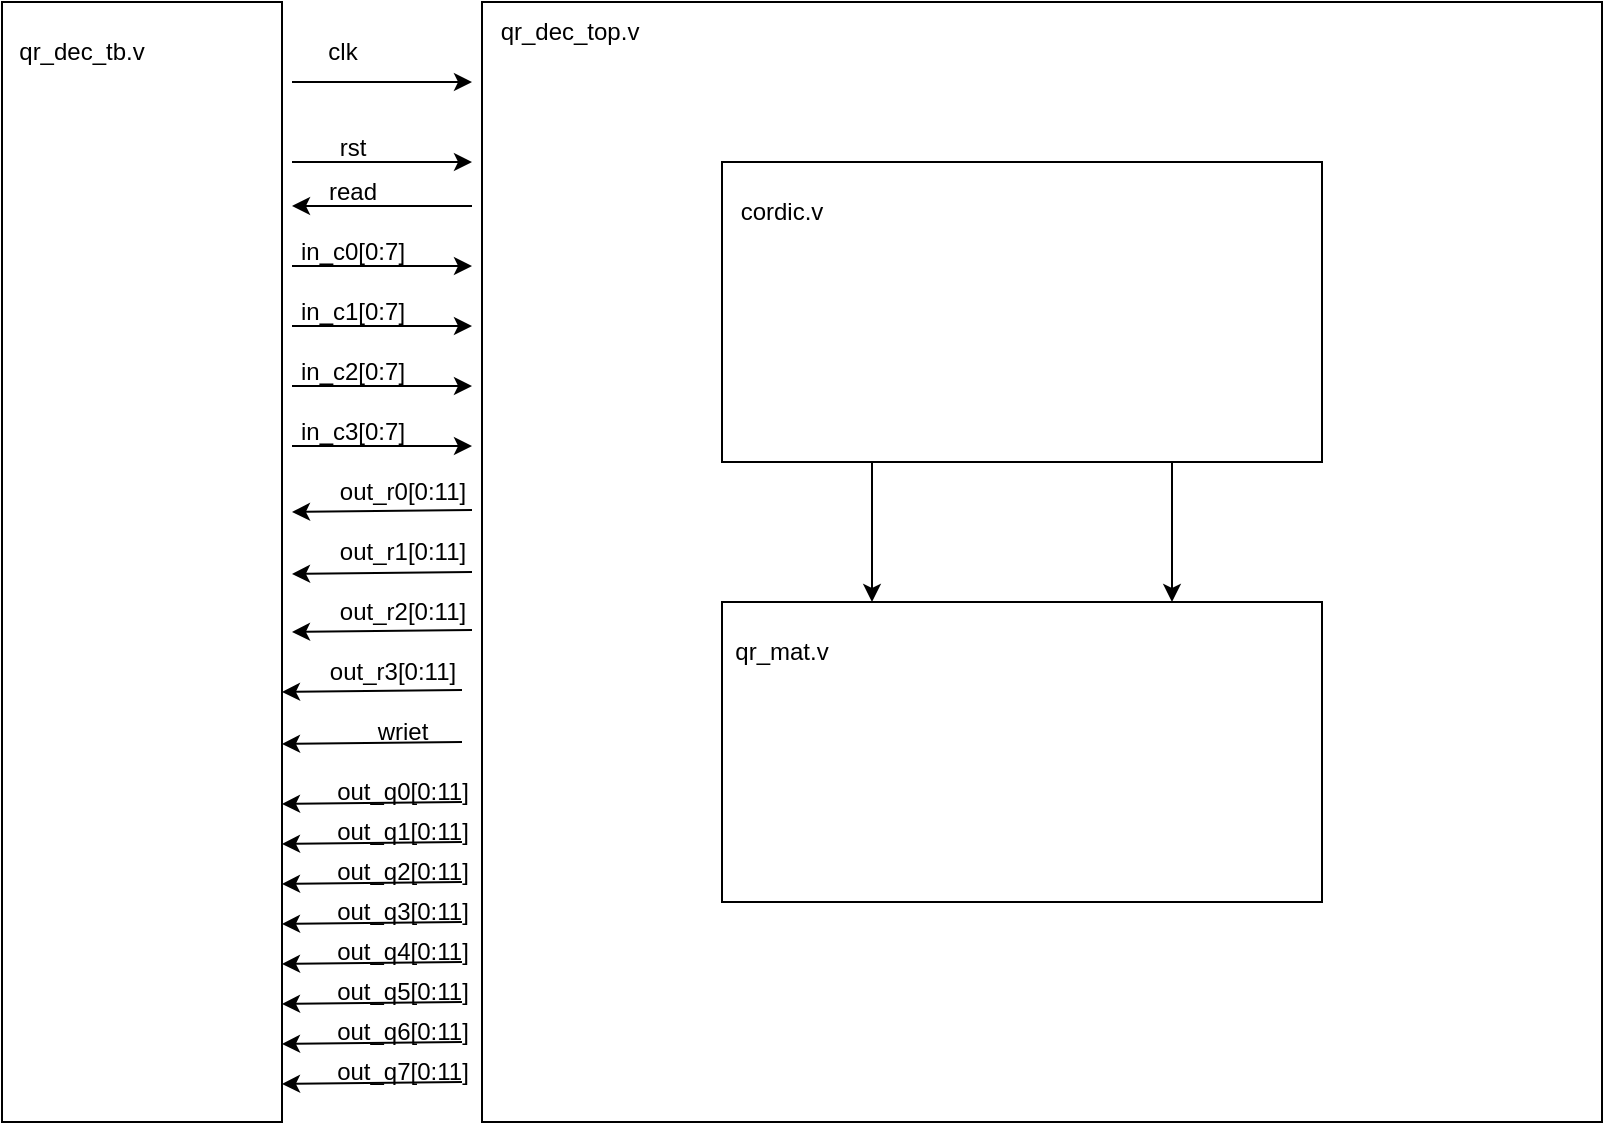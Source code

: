 <mxfile version="27.1.1">
  <diagram name="第 1 页" id="PxNDg2cY9GIgu7gtpZ4i">
    <mxGraphModel dx="1426" dy="743" grid="1" gridSize="10" guides="1" tooltips="1" connect="1" arrows="1" fold="1" page="1" pageScale="1" pageWidth="827" pageHeight="1169" math="0" shadow="0">
      <root>
        <mxCell id="0" />
        <mxCell id="1" parent="0" />
        <mxCell id="-atE9gH2WMRQZiepeEqc-26" value="" style="group" parent="1" vertex="1" connectable="0">
          <mxGeometry x="340" y="170" width="560" height="560" as="geometry" />
        </mxCell>
        <mxCell id="7mek623oFP9vRKAEX3To-1" value="" style="whiteSpace=wrap;html=1;aspect=fixed;" parent="-atE9gH2WMRQZiepeEqc-26" vertex="1">
          <mxGeometry width="560" height="560" as="geometry" />
        </mxCell>
        <mxCell id="7mek623oFP9vRKAEX3To-4" value="qr_dec_top.v" style="text;html=1;align=center;verticalAlign=middle;whiteSpace=wrap;rounded=0;" parent="-atE9gH2WMRQZiepeEqc-26" vertex="1">
          <mxGeometry x="14" width="60" height="30" as="geometry" />
        </mxCell>
        <mxCell id="7mek623oFP9vRKAEX3To-2" value="" style="rounded=0;whiteSpace=wrap;html=1;" parent="1" vertex="1">
          <mxGeometry x="100" y="170" width="140" height="560" as="geometry" />
        </mxCell>
        <mxCell id="7mek623oFP9vRKAEX3To-9" value="" style="endArrow=classic;html=1;rounded=0;entryX=0;entryY=0.25;entryDx=0;entryDy=0;" parent="1" edge="1">
          <mxGeometry width="50" height="50" relative="1" as="geometry">
            <mxPoint x="245" y="210" as="sourcePoint" />
            <mxPoint x="335" y="210" as="targetPoint" />
          </mxGeometry>
        </mxCell>
        <mxCell id="7mek623oFP9vRKAEX3To-11" value="clk" style="text;html=1;align=center;verticalAlign=middle;resizable=0;points=[];autosize=1;strokeColor=none;fillColor=none;" parent="1" vertex="1">
          <mxGeometry x="250" y="180" width="40" height="30" as="geometry" />
        </mxCell>
        <mxCell id="7mek623oFP9vRKAEX3To-12" value="" style="endArrow=classic;html=1;rounded=0;entryX=0;entryY=0.25;entryDx=0;entryDy=0;" parent="1" edge="1">
          <mxGeometry width="50" height="50" relative="1" as="geometry">
            <mxPoint x="245" y="250" as="sourcePoint" />
            <mxPoint x="335" y="250" as="targetPoint" />
          </mxGeometry>
        </mxCell>
        <mxCell id="7mek623oFP9vRKAEX3To-13" value="rst" style="text;html=1;align=center;verticalAlign=middle;resizable=0;points=[];autosize=1;strokeColor=none;fillColor=none;" parent="1" vertex="1">
          <mxGeometry x="255" y="228" width="40" height="30" as="geometry" />
        </mxCell>
        <mxCell id="7mek623oFP9vRKAEX3To-14" value="" style="group" parent="1" vertex="1" connectable="0">
          <mxGeometry x="460" y="250" width="300" height="150" as="geometry" />
        </mxCell>
        <mxCell id="7mek623oFP9vRKAEX3To-5" value="" style="rounded=0;whiteSpace=wrap;html=1;" parent="7mek623oFP9vRKAEX3To-14" vertex="1">
          <mxGeometry width="300" height="150" as="geometry" />
        </mxCell>
        <mxCell id="7mek623oFP9vRKAEX3To-6" value="cordic.v" style="text;html=1;align=center;verticalAlign=middle;whiteSpace=wrap;rounded=0;" parent="7mek623oFP9vRKAEX3To-14" vertex="1">
          <mxGeometry y="10" width="60" height="30" as="geometry" />
        </mxCell>
        <mxCell id="7mek623oFP9vRKAEX3To-16" value="" style="endArrow=classic;html=1;rounded=0;entryX=0;entryY=0.25;entryDx=0;entryDy=0;" parent="1" edge="1">
          <mxGeometry width="50" height="50" relative="1" as="geometry">
            <mxPoint x="245" y="302" as="sourcePoint" />
            <mxPoint x="335" y="302" as="targetPoint" />
          </mxGeometry>
        </mxCell>
        <mxCell id="7mek623oFP9vRKAEX3To-17" value="in_c0[0:7]" style="text;html=1;align=center;verticalAlign=middle;resizable=0;points=[];autosize=1;strokeColor=none;fillColor=none;" parent="1" vertex="1">
          <mxGeometry x="235" y="280" width="80" height="30" as="geometry" />
        </mxCell>
        <mxCell id="7mek623oFP9vRKAEX3To-18" value="" style="endArrow=classic;html=1;rounded=0;entryX=0;entryY=0.25;entryDx=0;entryDy=0;" parent="1" edge="1">
          <mxGeometry width="50" height="50" relative="1" as="geometry">
            <mxPoint x="245" y="332" as="sourcePoint" />
            <mxPoint x="335" y="332" as="targetPoint" />
          </mxGeometry>
        </mxCell>
        <mxCell id="7mek623oFP9vRKAEX3To-19" value="in_c1[0:7]" style="text;html=1;align=center;verticalAlign=middle;resizable=0;points=[];autosize=1;strokeColor=none;fillColor=none;" parent="1" vertex="1">
          <mxGeometry x="235" y="310" width="80" height="30" as="geometry" />
        </mxCell>
        <mxCell id="7mek623oFP9vRKAEX3To-20" value="" style="endArrow=classic;html=1;rounded=0;entryX=0;entryY=0.25;entryDx=0;entryDy=0;" parent="1" edge="1">
          <mxGeometry width="50" height="50" relative="1" as="geometry">
            <mxPoint x="245" y="362" as="sourcePoint" />
            <mxPoint x="335" y="362" as="targetPoint" />
          </mxGeometry>
        </mxCell>
        <mxCell id="7mek623oFP9vRKAEX3To-21" value="in_c2[0:7]" style="text;html=1;align=center;verticalAlign=middle;resizable=0;points=[];autosize=1;strokeColor=none;fillColor=none;" parent="1" vertex="1">
          <mxGeometry x="235" y="340" width="80" height="30" as="geometry" />
        </mxCell>
        <mxCell id="7mek623oFP9vRKAEX3To-22" value="" style="endArrow=classic;html=1;rounded=0;entryX=0;entryY=0.25;entryDx=0;entryDy=0;" parent="1" edge="1">
          <mxGeometry width="50" height="50" relative="1" as="geometry">
            <mxPoint x="245" y="392" as="sourcePoint" />
            <mxPoint x="335" y="392" as="targetPoint" />
          </mxGeometry>
        </mxCell>
        <mxCell id="7mek623oFP9vRKAEX3To-23" value="in_c3[0:7]" style="text;html=1;align=center;verticalAlign=middle;resizable=0;points=[];autosize=1;strokeColor=none;fillColor=none;" parent="1" vertex="1">
          <mxGeometry x="235" y="370" width="80" height="30" as="geometry" />
        </mxCell>
        <mxCell id="7mek623oFP9vRKAEX3To-33" value="" style="endArrow=classic;html=1;rounded=0;exitX=0.002;exitY=0.509;exitDx=0;exitDy=0;exitPerimeter=0;entryX=1.004;entryY=0.697;entryDx=0;entryDy=0;entryPerimeter=0;" parent="1" edge="1">
          <mxGeometry width="50" height="50" relative="1" as="geometry">
            <mxPoint x="335" y="455" as="sourcePoint" />
            <mxPoint x="245" y="456" as="targetPoint" />
          </mxGeometry>
        </mxCell>
        <mxCell id="7mek623oFP9vRKAEX3To-37" value="out_r1[0:11]" style="text;html=1;align=center;verticalAlign=middle;resizable=0;points=[];autosize=1;strokeColor=none;fillColor=none;" parent="1" vertex="1">
          <mxGeometry x="255" y="430" width="90" height="30" as="geometry" />
        </mxCell>
        <mxCell id="7mek623oFP9vRKAEX3To-41" value="" style="endArrow=classic;html=1;rounded=0;entryX=0;entryY=0.25;entryDx=0;entryDy=0;" parent="1" edge="1">
          <mxGeometry width="50" height="50" relative="1" as="geometry">
            <mxPoint x="335" y="272" as="sourcePoint" />
            <mxPoint x="245" y="272" as="targetPoint" />
          </mxGeometry>
        </mxCell>
        <mxCell id="7mek623oFP9vRKAEX3To-42" value="read" style="text;html=1;align=center;verticalAlign=middle;resizable=0;points=[];autosize=1;strokeColor=none;fillColor=none;" parent="1" vertex="1">
          <mxGeometry x="250" y="250" width="50" height="30" as="geometry" />
        </mxCell>
        <mxCell id="7mek623oFP9vRKAEX3To-43" value="qr_dec_tb.v" style="text;html=1;align=center;verticalAlign=middle;whiteSpace=wrap;rounded=0;" parent="1" vertex="1">
          <mxGeometry x="110" y="180" width="60" height="30" as="geometry" />
        </mxCell>
        <mxCell id="7mek623oFP9vRKAEX3To-44" value="" style="group" parent="1" vertex="1" connectable="0">
          <mxGeometry x="460" y="470" width="300" height="150" as="geometry" />
        </mxCell>
        <mxCell id="7mek623oFP9vRKAEX3To-45" value="" style="rounded=0;whiteSpace=wrap;html=1;" parent="7mek623oFP9vRKAEX3To-44" vertex="1">
          <mxGeometry width="300" height="150" as="geometry" />
        </mxCell>
        <mxCell id="7mek623oFP9vRKAEX3To-46" value="qr_mat.v" style="text;html=1;align=center;verticalAlign=middle;whiteSpace=wrap;rounded=0;" parent="7mek623oFP9vRKAEX3To-44" vertex="1">
          <mxGeometry y="10" width="60" height="30" as="geometry" />
        </mxCell>
        <mxCell id="7mek623oFP9vRKAEX3To-47" style="edgeStyle=orthogonalEdgeStyle;rounded=0;orthogonalLoop=1;jettySize=auto;html=1;exitX=0.25;exitY=1;exitDx=0;exitDy=0;entryX=0.25;entryY=0;entryDx=0;entryDy=0;fontFamily=Helvetica;fontSize=12;fontColor=default;" parent="1" source="7mek623oFP9vRKAEX3To-5" target="7mek623oFP9vRKAEX3To-45" edge="1">
          <mxGeometry relative="1" as="geometry" />
        </mxCell>
        <mxCell id="7mek623oFP9vRKAEX3To-48" style="edgeStyle=orthogonalEdgeStyle;rounded=0;orthogonalLoop=1;jettySize=auto;html=1;exitX=0.75;exitY=1;exitDx=0;exitDy=0;entryX=0.75;entryY=0;entryDx=0;entryDy=0;fontFamily=Helvetica;fontSize=12;fontColor=default;" parent="1" source="7mek623oFP9vRKAEX3To-5" target="7mek623oFP9vRKAEX3To-45" edge="1">
          <mxGeometry relative="1" as="geometry" />
        </mxCell>
        <mxCell id="7mek623oFP9vRKAEX3To-50" value="" style="group" parent="1" vertex="1" connectable="0">
          <mxGeometry x="240" y="520" width="90" height="30" as="geometry" />
        </mxCell>
        <mxCell id="7mek623oFP9vRKAEX3To-39" value="" style="endArrow=classic;html=1;rounded=0;exitX=0.002;exitY=0.509;exitDx=0;exitDy=0;exitPerimeter=0;entryX=1.004;entryY=0.697;entryDx=0;entryDy=0;entryPerimeter=0;" parent="7mek623oFP9vRKAEX3To-50" edge="1">
          <mxGeometry width="50" height="50" relative="1" as="geometry">
            <mxPoint x="90" y="20" as="sourcePoint" />
            <mxPoint y="21" as="targetPoint" />
          </mxGeometry>
        </mxCell>
        <mxCell id="7mek623oFP9vRKAEX3To-40" value="wriet" style="text;html=1;align=center;verticalAlign=middle;resizable=0;points=[];autosize=1;strokeColor=none;fillColor=none;" parent="7mek623oFP9vRKAEX3To-50" vertex="1">
          <mxGeometry x="35" width="50" height="30" as="geometry" />
        </mxCell>
        <mxCell id="7mek623oFP9vRKAEX3To-51" value="" style="group" parent="1" vertex="1" connectable="0">
          <mxGeometry x="240" y="550" width="105" height="30" as="geometry" />
        </mxCell>
        <mxCell id="7mek623oFP9vRKAEX3To-52" value="" style="endArrow=classic;html=1;rounded=0;exitX=0.002;exitY=0.509;exitDx=0;exitDy=0;exitPerimeter=0;entryX=1.004;entryY=0.697;entryDx=0;entryDy=0;entryPerimeter=0;" parent="7mek623oFP9vRKAEX3To-51" edge="1">
          <mxGeometry width="50" height="50" relative="1" as="geometry">
            <mxPoint x="90" y="20" as="sourcePoint" />
            <mxPoint y="21" as="targetPoint" />
          </mxGeometry>
        </mxCell>
        <mxCell id="7mek623oFP9vRKAEX3To-53" value="out_q0[0:11]" style="text;html=1;align=center;verticalAlign=middle;resizable=0;points=[];autosize=1;strokeColor=none;fillColor=none;" parent="7mek623oFP9vRKAEX3To-51" vertex="1">
          <mxGeometry x="15" width="90" height="30" as="geometry" />
        </mxCell>
        <mxCell id="-atE9gH2WMRQZiepeEqc-1" value="" style="group" parent="1" vertex="1" connectable="0">
          <mxGeometry x="240" y="570" width="105" height="30" as="geometry" />
        </mxCell>
        <mxCell id="-atE9gH2WMRQZiepeEqc-2" value="" style="endArrow=classic;html=1;rounded=0;exitX=0.002;exitY=0.509;exitDx=0;exitDy=0;exitPerimeter=0;entryX=1.004;entryY=0.697;entryDx=0;entryDy=0;entryPerimeter=0;" parent="-atE9gH2WMRQZiepeEqc-1" edge="1">
          <mxGeometry width="50" height="50" relative="1" as="geometry">
            <mxPoint x="90" y="20" as="sourcePoint" />
            <mxPoint y="21" as="targetPoint" />
          </mxGeometry>
        </mxCell>
        <mxCell id="-atE9gH2WMRQZiepeEqc-3" value="out_q1[0:11]" style="text;html=1;align=center;verticalAlign=middle;resizable=0;points=[];autosize=1;strokeColor=none;fillColor=none;" parent="-atE9gH2WMRQZiepeEqc-1" vertex="1">
          <mxGeometry x="15" width="90" height="30" as="geometry" />
        </mxCell>
        <mxCell id="-atE9gH2WMRQZiepeEqc-4" value="" style="group" parent="1" vertex="1" connectable="0">
          <mxGeometry x="240" y="590" width="105" height="30" as="geometry" />
        </mxCell>
        <mxCell id="-atE9gH2WMRQZiepeEqc-5" value="" style="endArrow=classic;html=1;rounded=0;exitX=0.002;exitY=0.509;exitDx=0;exitDy=0;exitPerimeter=0;entryX=1.004;entryY=0.697;entryDx=0;entryDy=0;entryPerimeter=0;" parent="-atE9gH2WMRQZiepeEqc-4" edge="1">
          <mxGeometry width="50" height="50" relative="1" as="geometry">
            <mxPoint x="90" y="20" as="sourcePoint" />
            <mxPoint y="21" as="targetPoint" />
          </mxGeometry>
        </mxCell>
        <mxCell id="-atE9gH2WMRQZiepeEqc-6" value="out_q2[0:11]" style="text;html=1;align=center;verticalAlign=middle;resizable=0;points=[];autosize=1;strokeColor=none;fillColor=none;" parent="-atE9gH2WMRQZiepeEqc-4" vertex="1">
          <mxGeometry x="15" width="90" height="30" as="geometry" />
        </mxCell>
        <mxCell id="-atE9gH2WMRQZiepeEqc-7" value="" style="group" parent="1" vertex="1" connectable="0">
          <mxGeometry x="240" y="610" width="105" height="110" as="geometry" />
        </mxCell>
        <mxCell id="-atE9gH2WMRQZiepeEqc-8" value="" style="endArrow=classic;html=1;rounded=0;exitX=0.002;exitY=0.509;exitDx=0;exitDy=0;exitPerimeter=0;entryX=1.004;entryY=0.697;entryDx=0;entryDy=0;entryPerimeter=0;" parent="-atE9gH2WMRQZiepeEqc-7" edge="1">
          <mxGeometry width="50" height="50" relative="1" as="geometry">
            <mxPoint x="90" y="20" as="sourcePoint" />
            <mxPoint y="21" as="targetPoint" />
          </mxGeometry>
        </mxCell>
        <mxCell id="-atE9gH2WMRQZiepeEqc-9" value="out_q3[0:11]" style="text;html=1;align=center;verticalAlign=middle;resizable=0;points=[];autosize=1;strokeColor=none;fillColor=none;" parent="-atE9gH2WMRQZiepeEqc-7" vertex="1">
          <mxGeometry x="15" width="90" height="30" as="geometry" />
        </mxCell>
        <mxCell id="-atE9gH2WMRQZiepeEqc-10" value="" style="group" parent="-atE9gH2WMRQZiepeEqc-7" vertex="1" connectable="0">
          <mxGeometry y="20" width="105" height="30" as="geometry" />
        </mxCell>
        <mxCell id="-atE9gH2WMRQZiepeEqc-11" value="" style="endArrow=classic;html=1;rounded=0;exitX=0.002;exitY=0.509;exitDx=0;exitDy=0;exitPerimeter=0;entryX=1.004;entryY=0.697;entryDx=0;entryDy=0;entryPerimeter=0;" parent="-atE9gH2WMRQZiepeEqc-10" edge="1">
          <mxGeometry width="50" height="50" relative="1" as="geometry">
            <mxPoint x="90" y="20" as="sourcePoint" />
            <mxPoint y="21" as="targetPoint" />
          </mxGeometry>
        </mxCell>
        <mxCell id="-atE9gH2WMRQZiepeEqc-12" value="out_q4[0:11]" style="text;html=1;align=center;verticalAlign=middle;resizable=0;points=[];autosize=1;strokeColor=none;fillColor=none;" parent="-atE9gH2WMRQZiepeEqc-10" vertex="1">
          <mxGeometry x="15" width="90" height="30" as="geometry" />
        </mxCell>
        <mxCell id="-atE9gH2WMRQZiepeEqc-13" value="" style="group" parent="-atE9gH2WMRQZiepeEqc-7" vertex="1" connectable="0">
          <mxGeometry y="40" width="105" height="30" as="geometry" />
        </mxCell>
        <mxCell id="-atE9gH2WMRQZiepeEqc-14" value="" style="endArrow=classic;html=1;rounded=0;exitX=0.002;exitY=0.509;exitDx=0;exitDy=0;exitPerimeter=0;entryX=1.004;entryY=0.697;entryDx=0;entryDy=0;entryPerimeter=0;" parent="-atE9gH2WMRQZiepeEqc-13" edge="1">
          <mxGeometry width="50" height="50" relative="1" as="geometry">
            <mxPoint x="90" y="20" as="sourcePoint" />
            <mxPoint y="21" as="targetPoint" />
          </mxGeometry>
        </mxCell>
        <mxCell id="-atE9gH2WMRQZiepeEqc-15" value="out_q5[0:11]" style="text;html=1;align=center;verticalAlign=middle;resizable=0;points=[];autosize=1;strokeColor=none;fillColor=none;" parent="-atE9gH2WMRQZiepeEqc-13" vertex="1">
          <mxGeometry x="15" width="90" height="30" as="geometry" />
        </mxCell>
        <mxCell id="-atE9gH2WMRQZiepeEqc-16" value="" style="group" parent="-atE9gH2WMRQZiepeEqc-7" vertex="1" connectable="0">
          <mxGeometry y="60" width="105" height="30" as="geometry" />
        </mxCell>
        <mxCell id="-atE9gH2WMRQZiepeEqc-17" value="" style="endArrow=classic;html=1;rounded=0;exitX=0.002;exitY=0.509;exitDx=0;exitDy=0;exitPerimeter=0;entryX=1.004;entryY=0.697;entryDx=0;entryDy=0;entryPerimeter=0;" parent="-atE9gH2WMRQZiepeEqc-16" edge="1">
          <mxGeometry width="50" height="50" relative="1" as="geometry">
            <mxPoint x="90" y="20" as="sourcePoint" />
            <mxPoint y="21" as="targetPoint" />
          </mxGeometry>
        </mxCell>
        <mxCell id="-atE9gH2WMRQZiepeEqc-18" value="out_q6[0:11]" style="text;html=1;align=center;verticalAlign=middle;resizable=0;points=[];autosize=1;strokeColor=none;fillColor=none;" parent="-atE9gH2WMRQZiepeEqc-16" vertex="1">
          <mxGeometry x="15" width="90" height="30" as="geometry" />
        </mxCell>
        <mxCell id="-atE9gH2WMRQZiepeEqc-19" value="" style="group" parent="-atE9gH2WMRQZiepeEqc-7" vertex="1" connectable="0">
          <mxGeometry y="80" width="105" height="30" as="geometry" />
        </mxCell>
        <mxCell id="-atE9gH2WMRQZiepeEqc-20" value="" style="endArrow=classic;html=1;rounded=0;exitX=0.002;exitY=0.509;exitDx=0;exitDy=0;exitPerimeter=0;entryX=1.004;entryY=0.697;entryDx=0;entryDy=0;entryPerimeter=0;" parent="-atE9gH2WMRQZiepeEqc-19" edge="1">
          <mxGeometry width="50" height="50" relative="1" as="geometry">
            <mxPoint x="90" y="20" as="sourcePoint" />
            <mxPoint y="21" as="targetPoint" />
          </mxGeometry>
        </mxCell>
        <mxCell id="-atE9gH2WMRQZiepeEqc-21" value="out_q7[0:11]" style="text;html=1;align=center;verticalAlign=middle;resizable=0;points=[];autosize=1;strokeColor=none;fillColor=none;" parent="-atE9gH2WMRQZiepeEqc-19" vertex="1">
          <mxGeometry x="15" width="90" height="30" as="geometry" />
        </mxCell>
        <mxCell id="-atE9gH2WMRQZiepeEqc-37" value="" style="group" parent="1" vertex="1" connectable="0">
          <mxGeometry x="245" y="400" width="100" height="30" as="geometry" />
        </mxCell>
        <mxCell id="7mek623oFP9vRKAEX3To-25" value="out_r0[0:11]" style="text;html=1;align=center;verticalAlign=middle;resizable=0;points=[];autosize=1;strokeColor=none;fillColor=none;" parent="-atE9gH2WMRQZiepeEqc-37" vertex="1">
          <mxGeometry x="10" width="90" height="30" as="geometry" />
        </mxCell>
        <mxCell id="7mek623oFP9vRKAEX3To-49" value="" style="endArrow=classic;html=1;rounded=0;exitX=0.002;exitY=0.509;exitDx=0;exitDy=0;exitPerimeter=0;entryX=1.004;entryY=0.697;entryDx=0;entryDy=0;entryPerimeter=0;" parent="-atE9gH2WMRQZiepeEqc-37" edge="1">
          <mxGeometry width="50" height="50" relative="1" as="geometry">
            <mxPoint x="90" y="24" as="sourcePoint" />
            <mxPoint y="25" as="targetPoint" />
          </mxGeometry>
        </mxCell>
        <mxCell id="-atE9gH2WMRQZiepeEqc-38" value="" style="group" parent="1" vertex="1" connectable="0">
          <mxGeometry x="245" y="460" width="100" height="30" as="geometry" />
        </mxCell>
        <mxCell id="-atE9gH2WMRQZiepeEqc-39" value="out_r2[0:11]" style="text;html=1;align=center;verticalAlign=middle;resizable=0;points=[];autosize=1;strokeColor=none;fillColor=none;" parent="-atE9gH2WMRQZiepeEqc-38" vertex="1">
          <mxGeometry x="10" width="90" height="30" as="geometry" />
        </mxCell>
        <mxCell id="-atE9gH2WMRQZiepeEqc-40" value="" style="endArrow=classic;html=1;rounded=0;exitX=0.002;exitY=0.509;exitDx=0;exitDy=0;exitPerimeter=0;entryX=1.004;entryY=0.697;entryDx=0;entryDy=0;entryPerimeter=0;" parent="-atE9gH2WMRQZiepeEqc-38" edge="1">
          <mxGeometry width="50" height="50" relative="1" as="geometry">
            <mxPoint x="90" y="24" as="sourcePoint" />
            <mxPoint y="25" as="targetPoint" />
          </mxGeometry>
        </mxCell>
        <mxCell id="-atE9gH2WMRQZiepeEqc-41" value="" style="group" parent="1" vertex="1" connectable="0">
          <mxGeometry x="240" y="490" width="100" height="30" as="geometry" />
        </mxCell>
        <mxCell id="-atE9gH2WMRQZiepeEqc-42" value="out_r3[0:11]" style="text;html=1;align=center;verticalAlign=middle;resizable=0;points=[];autosize=1;strokeColor=none;fillColor=none;" parent="-atE9gH2WMRQZiepeEqc-41" vertex="1">
          <mxGeometry x="10" width="90" height="30" as="geometry" />
        </mxCell>
        <mxCell id="-atE9gH2WMRQZiepeEqc-43" value="" style="endArrow=classic;html=1;rounded=0;exitX=0.002;exitY=0.509;exitDx=0;exitDy=0;exitPerimeter=0;entryX=1.004;entryY=0.697;entryDx=0;entryDy=0;entryPerimeter=0;" parent="-atE9gH2WMRQZiepeEqc-41" edge="1">
          <mxGeometry width="50" height="50" relative="1" as="geometry">
            <mxPoint x="90" y="24" as="sourcePoint" />
            <mxPoint y="25" as="targetPoint" />
          </mxGeometry>
        </mxCell>
      </root>
    </mxGraphModel>
  </diagram>
</mxfile>
